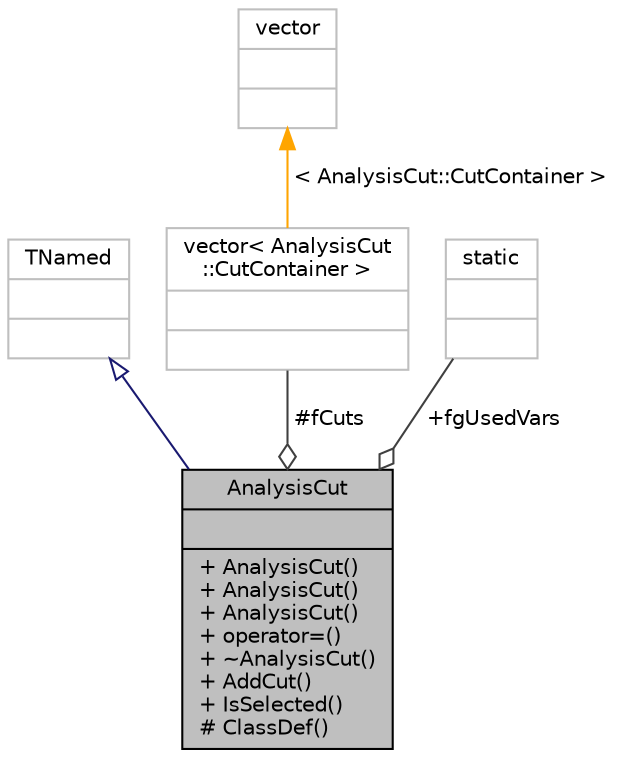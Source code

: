 digraph "AnalysisCut"
{
 // INTERACTIVE_SVG=YES
  bgcolor="transparent";
  edge [fontname="Helvetica",fontsize="10",labelfontname="Helvetica",labelfontsize="10"];
  node [fontname="Helvetica",fontsize="10",shape=record];
  Node3 [label="{AnalysisCut\n||+ AnalysisCut()\l+ AnalysisCut()\l+ AnalysisCut()\l+ operator=()\l+ ~AnalysisCut()\l+ AddCut()\l+ IsSelected()\l# ClassDef()\l}",height=0.2,width=0.4,color="black", fillcolor="grey75", style="filled", fontcolor="black"];
  Node4 -> Node3 [dir="back",color="midnightblue",fontsize="10",style="solid",arrowtail="onormal",fontname="Helvetica"];
  Node4 [label="{TNamed\n||}",height=0.2,width=0.4,color="grey75"];
  Node5 -> Node3 [color="grey25",fontsize="10",style="solid",label=" #fCuts" ,arrowhead="odiamond",fontname="Helvetica"];
  Node5 [label="{vector\< AnalysisCut\l::CutContainer \>\n||}",height=0.2,width=0.4,color="grey75"];
  Node6 -> Node5 [dir="back",color="orange",fontsize="10",style="solid",label=" \< AnalysisCut::CutContainer \>" ,fontname="Helvetica"];
  Node6 [label="{vector\n||}",height=0.2,width=0.4,color="grey75"];
  Node7 -> Node3 [color="grey25",fontsize="10",style="solid",label=" +fgUsedVars" ,arrowhead="odiamond",fontname="Helvetica"];
  Node7 [label="{static\n||}",height=0.2,width=0.4,color="grey75"];
}

